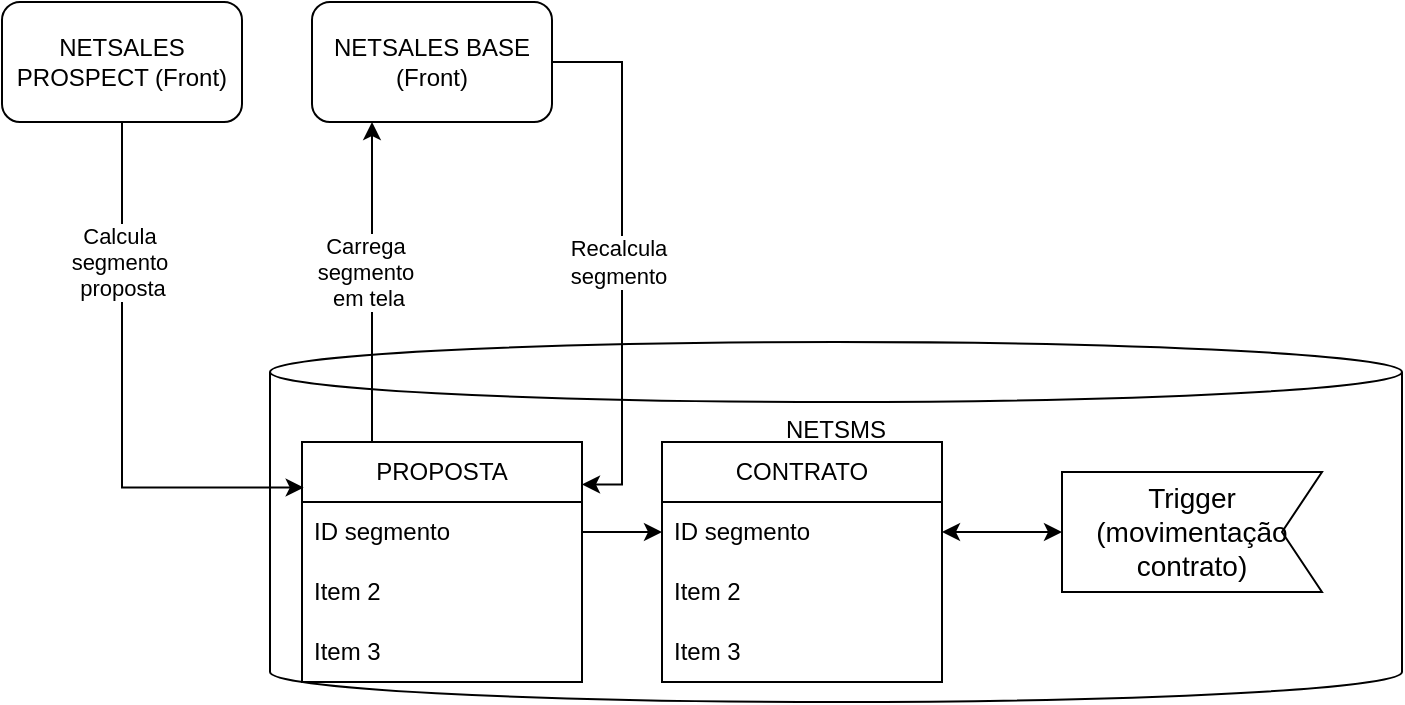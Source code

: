 <mxfile version="26.0.9">
  <diagram name="Página-1" id="RY3dJ3DXpTmM6bJiYShF">
    <mxGraphModel dx="1050" dy="522" grid="1" gridSize="10" guides="1" tooltips="1" connect="1" arrows="1" fold="1" page="1" pageScale="1" pageWidth="827" pageHeight="1169" math="0" shadow="0">
      <root>
        <mxCell id="0" />
        <mxCell id="1" parent="0" />
        <mxCell id="IjeBGspVQaXuw-QYNdMY-2" value="NETSMS" style="shape=cylinder3;whiteSpace=wrap;html=1;boundedLbl=1;backgroundOutline=1;size=15;verticalAlign=top;" vertex="1" parent="1">
          <mxGeometry x="174" y="190" width="566" height="180" as="geometry" />
        </mxCell>
        <mxCell id="IjeBGspVQaXuw-QYNdMY-1" value="NETSALES PROSPECT (Front)" style="rounded=1;whiteSpace=wrap;html=1;" vertex="1" parent="1">
          <mxGeometry x="40" y="20" width="120" height="60" as="geometry" />
        </mxCell>
        <mxCell id="IjeBGspVQaXuw-QYNdMY-16" style="edgeStyle=orthogonalEdgeStyle;rounded=0;orthogonalLoop=1;jettySize=auto;html=1;entryX=0.25;entryY=1;entryDx=0;entryDy=0;exitX=0.25;exitY=0;exitDx=0;exitDy=0;" edge="1" parent="1" source="IjeBGspVQaXuw-QYNdMY-3" target="IjeBGspVQaXuw-QYNdMY-15">
          <mxGeometry relative="1" as="geometry" />
        </mxCell>
        <mxCell id="IjeBGspVQaXuw-QYNdMY-17" value="Carrega&amp;nbsp;&lt;div&gt;segmento&amp;nbsp;&lt;/div&gt;&lt;div&gt;em tela&lt;/div&gt;" style="edgeLabel;html=1;align=center;verticalAlign=middle;resizable=0;points=[];" vertex="1" connectable="0" parent="IjeBGspVQaXuw-QYNdMY-16">
          <mxGeometry x="0.065" y="2" relative="1" as="geometry">
            <mxPoint as="offset" />
          </mxGeometry>
        </mxCell>
        <mxCell id="IjeBGspVQaXuw-QYNdMY-3" value="PROPOSTA" style="swimlane;fontStyle=0;childLayout=stackLayout;horizontal=1;startSize=30;horizontalStack=0;resizeParent=1;resizeParentMax=0;resizeLast=0;collapsible=1;marginBottom=0;whiteSpace=wrap;html=1;" vertex="1" parent="1">
          <mxGeometry x="190" y="240" width="140" height="120" as="geometry" />
        </mxCell>
        <mxCell id="IjeBGspVQaXuw-QYNdMY-4" value="ID segmento" style="text;strokeColor=none;fillColor=none;align=left;verticalAlign=middle;spacingLeft=4;spacingRight=4;overflow=hidden;points=[[0,0.5],[1,0.5]];portConstraint=eastwest;rotatable=0;whiteSpace=wrap;html=1;" vertex="1" parent="IjeBGspVQaXuw-QYNdMY-3">
          <mxGeometry y="30" width="140" height="30" as="geometry" />
        </mxCell>
        <mxCell id="IjeBGspVQaXuw-QYNdMY-5" value="Item 2" style="text;strokeColor=none;fillColor=none;align=left;verticalAlign=middle;spacingLeft=4;spacingRight=4;overflow=hidden;points=[[0,0.5],[1,0.5]];portConstraint=eastwest;rotatable=0;whiteSpace=wrap;html=1;" vertex="1" parent="IjeBGspVQaXuw-QYNdMY-3">
          <mxGeometry y="60" width="140" height="30" as="geometry" />
        </mxCell>
        <mxCell id="IjeBGspVQaXuw-QYNdMY-6" value="Item 3" style="text;strokeColor=none;fillColor=none;align=left;verticalAlign=middle;spacingLeft=4;spacingRight=4;overflow=hidden;points=[[0,0.5],[1,0.5]];portConstraint=eastwest;rotatable=0;whiteSpace=wrap;html=1;" vertex="1" parent="IjeBGspVQaXuw-QYNdMY-3">
          <mxGeometry y="90" width="140" height="30" as="geometry" />
        </mxCell>
        <mxCell id="IjeBGspVQaXuw-QYNdMY-7" value="CONTRATO" style="swimlane;fontStyle=0;childLayout=stackLayout;horizontal=1;startSize=30;horizontalStack=0;resizeParent=1;resizeParentMax=0;resizeLast=0;collapsible=1;marginBottom=0;whiteSpace=wrap;html=1;" vertex="1" parent="1">
          <mxGeometry x="370" y="240" width="140" height="120" as="geometry" />
        </mxCell>
        <mxCell id="IjeBGspVQaXuw-QYNdMY-8" value="ID segmento" style="text;strokeColor=none;fillColor=none;align=left;verticalAlign=middle;spacingLeft=4;spacingRight=4;overflow=hidden;points=[[0,0.5],[1,0.5]];portConstraint=eastwest;rotatable=0;whiteSpace=wrap;html=1;" vertex="1" parent="IjeBGspVQaXuw-QYNdMY-7">
          <mxGeometry y="30" width="140" height="30" as="geometry" />
        </mxCell>
        <mxCell id="IjeBGspVQaXuw-QYNdMY-9" value="Item 2" style="text;strokeColor=none;fillColor=none;align=left;verticalAlign=middle;spacingLeft=4;spacingRight=4;overflow=hidden;points=[[0,0.5],[1,0.5]];portConstraint=eastwest;rotatable=0;whiteSpace=wrap;html=1;" vertex="1" parent="IjeBGspVQaXuw-QYNdMY-7">
          <mxGeometry y="60" width="140" height="30" as="geometry" />
        </mxCell>
        <mxCell id="IjeBGspVQaXuw-QYNdMY-10" value="Item 3" style="text;strokeColor=none;fillColor=none;align=left;verticalAlign=middle;spacingLeft=4;spacingRight=4;overflow=hidden;points=[[0,0.5],[1,0.5]];portConstraint=eastwest;rotatable=0;whiteSpace=wrap;html=1;" vertex="1" parent="IjeBGspVQaXuw-QYNdMY-7">
          <mxGeometry y="90" width="140" height="30" as="geometry" />
        </mxCell>
        <mxCell id="IjeBGspVQaXuw-QYNdMY-11" style="edgeStyle=orthogonalEdgeStyle;rounded=0;orthogonalLoop=1;jettySize=auto;html=1;entryX=0.006;entryY=0.19;entryDx=0;entryDy=0;exitX=0.5;exitY=1;exitDx=0;exitDy=0;entryPerimeter=0;" edge="1" parent="1" source="IjeBGspVQaXuw-QYNdMY-1" target="IjeBGspVQaXuw-QYNdMY-3">
          <mxGeometry relative="1" as="geometry" />
        </mxCell>
        <mxCell id="IjeBGspVQaXuw-QYNdMY-12" value="Calcula&amp;nbsp;&lt;div&gt;segmento&amp;nbsp;&lt;/div&gt;&lt;div&gt;proposta&lt;/div&gt;" style="edgeLabel;html=1;align=center;verticalAlign=middle;resizable=0;points=[];" vertex="1" connectable="0" parent="IjeBGspVQaXuw-QYNdMY-11">
          <mxGeometry x="-0.052" y="4" relative="1" as="geometry">
            <mxPoint x="-4" y="-60" as="offset" />
          </mxGeometry>
        </mxCell>
        <mxCell id="IjeBGspVQaXuw-QYNdMY-18" style="edgeStyle=orthogonalEdgeStyle;rounded=0;orthogonalLoop=1;jettySize=auto;html=1;exitX=1;exitY=0.5;exitDx=0;exitDy=0;entryX=1;entryY=0.177;entryDx=0;entryDy=0;entryPerimeter=0;" edge="1" parent="1" source="IjeBGspVQaXuw-QYNdMY-15" target="IjeBGspVQaXuw-QYNdMY-3">
          <mxGeometry relative="1" as="geometry">
            <mxPoint x="295" y="240" as="targetPoint" />
          </mxGeometry>
        </mxCell>
        <mxCell id="IjeBGspVQaXuw-QYNdMY-19" value="Recalcula&lt;div&gt;segmento&lt;/div&gt;" style="edgeLabel;html=1;align=center;verticalAlign=middle;resizable=0;points=[];" vertex="1" connectable="0" parent="IjeBGspVQaXuw-QYNdMY-18">
          <mxGeometry x="-0.205" y="-2" relative="1" as="geometry">
            <mxPoint y="29" as="offset" />
          </mxGeometry>
        </mxCell>
        <mxCell id="IjeBGspVQaXuw-QYNdMY-15" value="NETSALES BASE (Front)" style="rounded=1;whiteSpace=wrap;html=1;" vertex="1" parent="1">
          <mxGeometry x="195" y="20" width="120" height="60" as="geometry" />
        </mxCell>
        <mxCell id="IjeBGspVQaXuw-QYNdMY-20" style="edgeStyle=orthogonalEdgeStyle;rounded=0;orthogonalLoop=1;jettySize=auto;html=1;" edge="1" parent="1" source="IjeBGspVQaXuw-QYNdMY-4" target="IjeBGspVQaXuw-QYNdMY-8">
          <mxGeometry relative="1" as="geometry" />
        </mxCell>
        <mxCell id="IjeBGspVQaXuw-QYNdMY-21" value="Trigger (movimentação contrato)" style="html=1;shape=mxgraph.infographic.ribbonSimple;notch1=20;notch2=0;align=center;verticalAlign=middle;fontSize=14;fontStyle=0;flipH=1;fillColor=#FFFFFF;whiteSpace=wrap;" vertex="1" parent="1">
          <mxGeometry x="570" y="255" width="130" height="60" as="geometry" />
        </mxCell>
        <mxCell id="IjeBGspVQaXuw-QYNdMY-22" style="edgeStyle=orthogonalEdgeStyle;rounded=0;orthogonalLoop=1;jettySize=auto;html=1;startArrow=classic;startFill=1;" edge="1" parent="1" source="IjeBGspVQaXuw-QYNdMY-8" target="IjeBGspVQaXuw-QYNdMY-21">
          <mxGeometry relative="1" as="geometry" />
        </mxCell>
      </root>
    </mxGraphModel>
  </diagram>
</mxfile>
